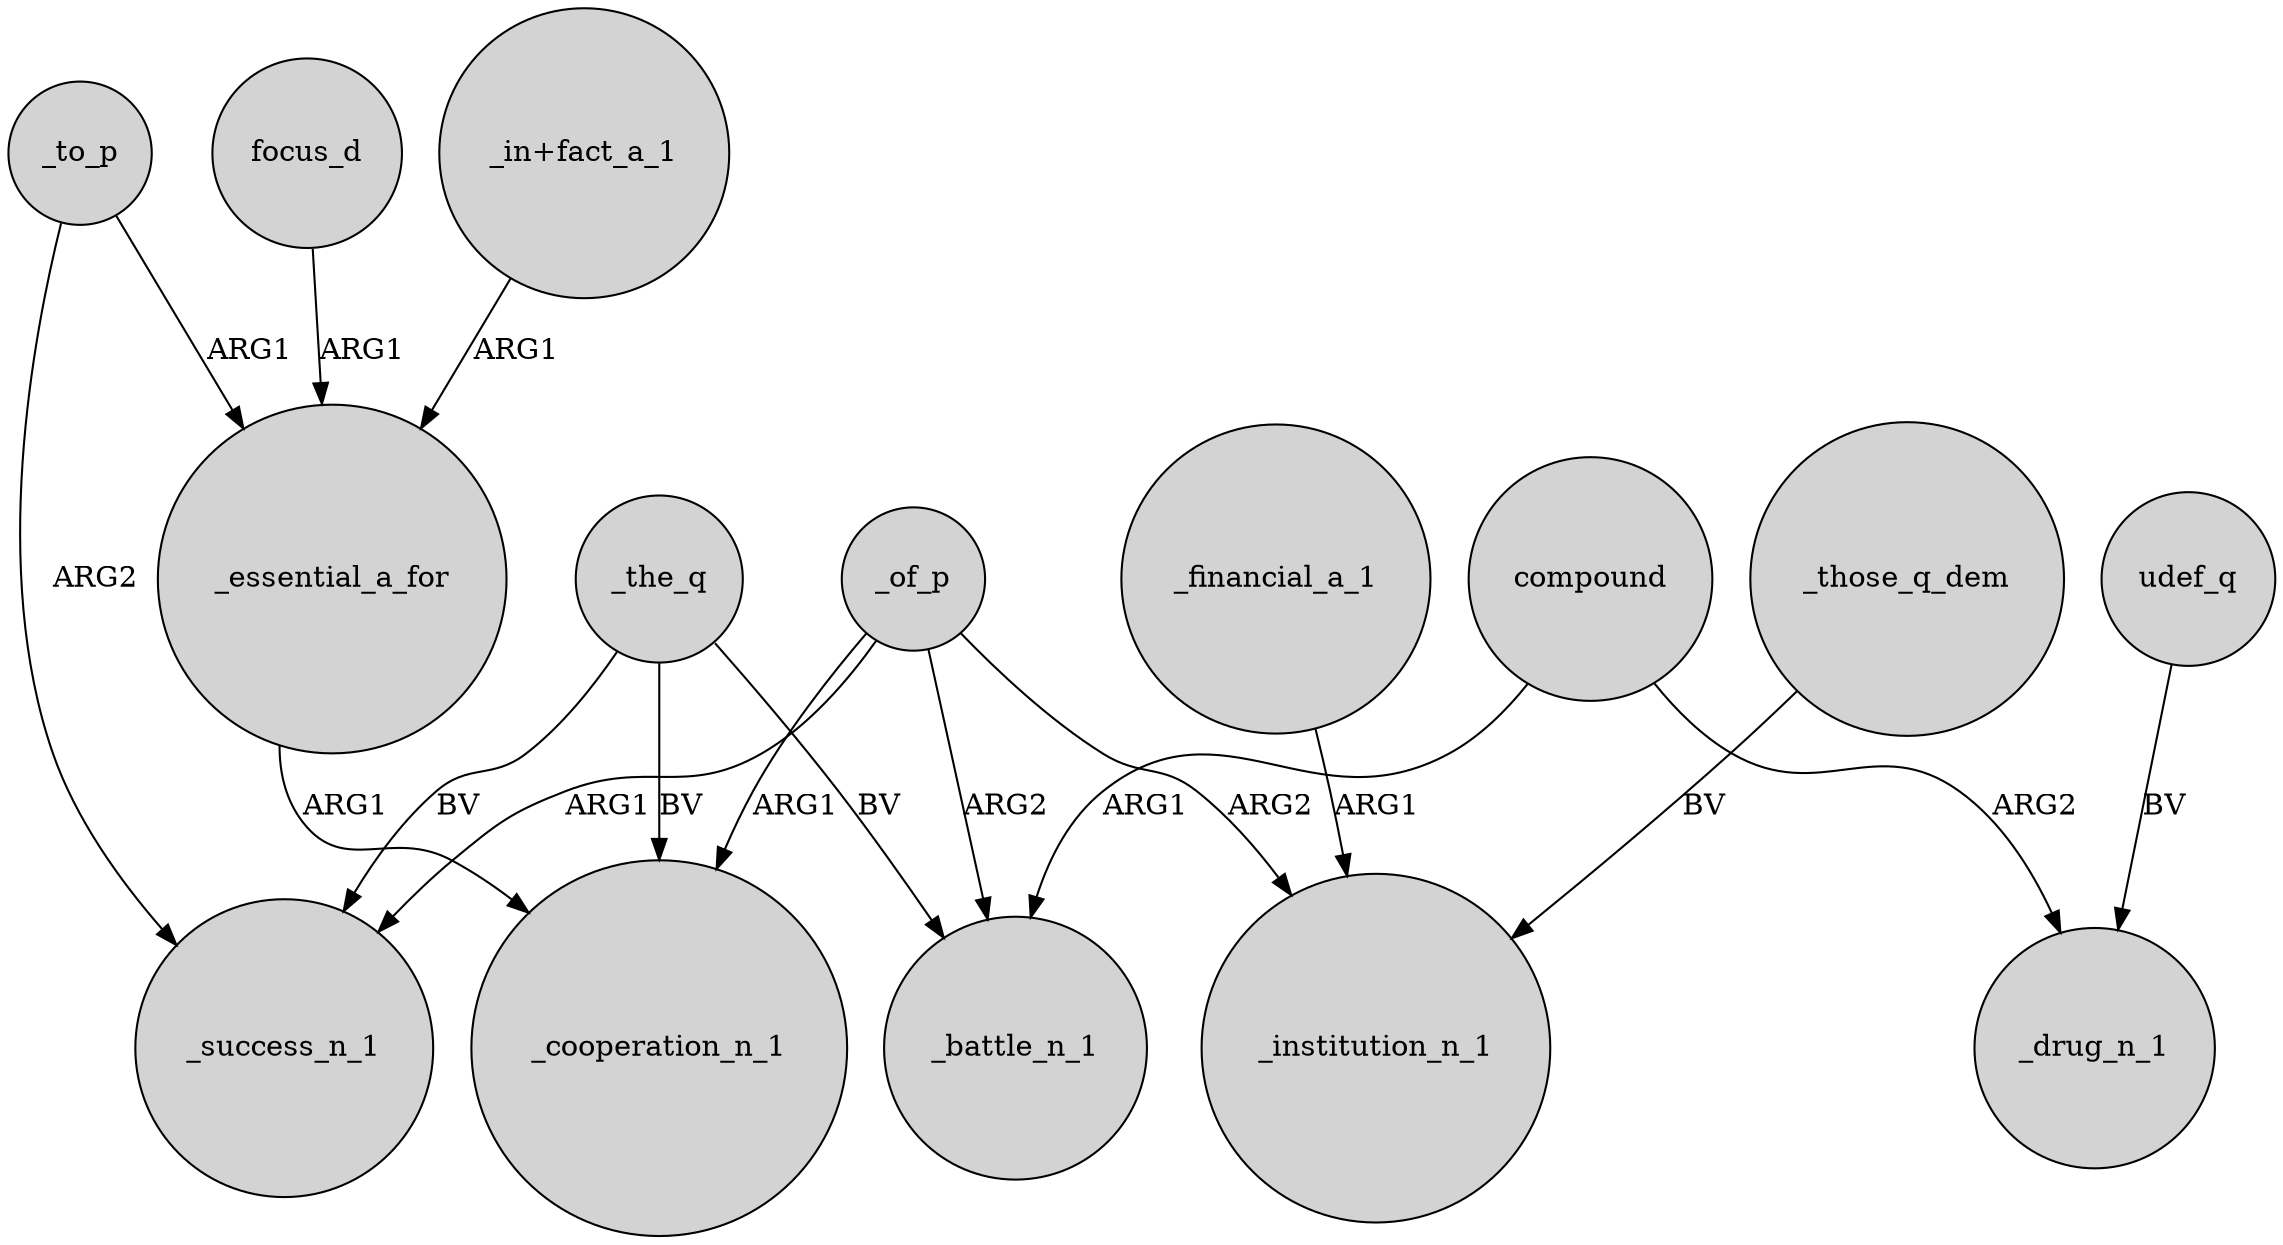 digraph {
	node [shape=circle style=filled]
	_to_p -> _essential_a_for [label=ARG1]
	_essential_a_for -> _cooperation_n_1 [label=ARG1]
	_financial_a_1 -> _institution_n_1 [label=ARG1]
	_the_q -> _battle_n_1 [label=BV]
	_of_p -> _institution_n_1 [label=ARG2]
	_to_p -> _success_n_1 [label=ARG2]
	_of_p -> _success_n_1 [label=ARG1]
	_the_q -> _success_n_1 [label=BV]
	_those_q_dem -> _institution_n_1 [label=BV]
	compound -> _drug_n_1 [label=ARG2]
	udef_q -> _drug_n_1 [label=BV]
	focus_d -> _essential_a_for [label=ARG1]
	_the_q -> _cooperation_n_1 [label=BV]
	_of_p -> _battle_n_1 [label=ARG2]
	"_in+fact_a_1" -> _essential_a_for [label=ARG1]
	_of_p -> _cooperation_n_1 [label=ARG1]
	compound -> _battle_n_1 [label=ARG1]
}
